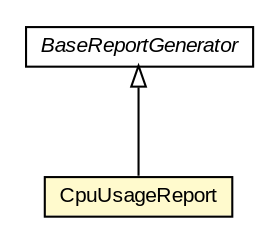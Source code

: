 #!/usr/local/bin/dot
#
# Class diagram 
# Generated by UMLGraph version R5_6-24-gf6e263 (http://www.umlgraph.org/)
#

digraph G {
	edge [fontname="arial",fontsize=10,labelfontname="arial",labelfontsize=10];
	node [fontname="arial",fontsize=10,shape=plaintext];
	nodesep=0.25;
	ranksep=0.5;
	// org.miloss.fgsms.services.rs.impl.reports.BaseReportGenerator
	c249411 [label=<<table title="org.miloss.fgsms.services.rs.impl.reports.BaseReportGenerator" border="0" cellborder="1" cellspacing="0" cellpadding="2" port="p" href="../BaseReportGenerator.html">
		<tr><td><table border="0" cellspacing="0" cellpadding="1">
<tr><td align="center" balign="center"><font face="arial italic"> BaseReportGenerator </font></td></tr>
		</table></td></tr>
		</table>>, URL="../BaseReportGenerator.html", fontname="arial", fontcolor="black", fontsize=10.0];
	// org.miloss.fgsms.services.rs.impl.reports.os.CpuUsageReport
	c249422 [label=<<table title="org.miloss.fgsms.services.rs.impl.reports.os.CpuUsageReport" border="0" cellborder="1" cellspacing="0" cellpadding="2" port="p" bgcolor="lemonChiffon" href="./CpuUsageReport.html">
		<tr><td><table border="0" cellspacing="0" cellpadding="1">
<tr><td align="center" balign="center"> CpuUsageReport </td></tr>
		</table></td></tr>
		</table>>, URL="./CpuUsageReport.html", fontname="arial", fontcolor="black", fontsize=10.0];
	//org.miloss.fgsms.services.rs.impl.reports.os.CpuUsageReport extends org.miloss.fgsms.services.rs.impl.reports.BaseReportGenerator
	c249411:p -> c249422:p [dir=back,arrowtail=empty];
}

